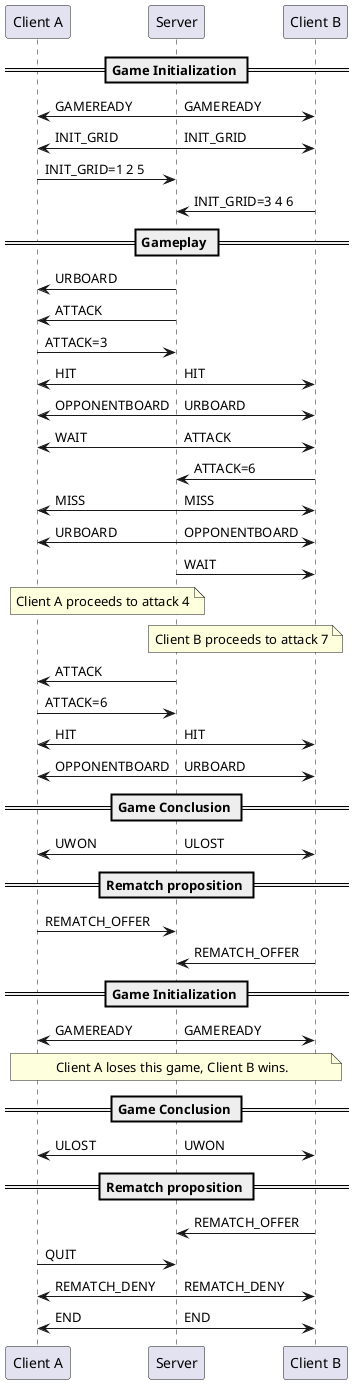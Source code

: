 @startuml
!pragma teoz true
participant "Client A" as CA
participant "Server" as S
participant "Client B" as CB

== Game Initialization ==

S -> CA: GAMEREADY
& S -> CB: GAMEREADY
S -> CA: INIT_GRID
& S -> CB: INIT_GRID
CA -> S: INIT_GRID=1 2 5
CB -> S: INIT_GRID=3 4 6

== Gameplay ==
S -> CA: URBOARD
S -> CA: ATTACK
CA -> S: ATTACK=3
S -> CA: HIT
& S -> CB: HIT
S -> CA: OPPONENTBOARD
& S -> CB: URBOARD
S -> CA: WAIT
& S -> CB: ATTACK
CB -> S: ATTACK=6
S -> CB: MISS
& S -> CA: MISS
S -> CB: OPPONENTBOARD
& S -> CA: URBOARD
S -> CB: WAIT
note over CA, S : Client A proceeds to attack 4
note over CB, S : Client B proceeds to attack 7
S -> CA: ATTACK
CA -> S: ATTACK=6
S -> CA: HIT
& S -> CB: HIT
S -> CA: OPPONENTBOARD
& S -> CB: URBOARD

== Game Conclusion ==
S -> CA: UWON
& S -> CB: ULOST

== Rematch proposition ==
CA -> S: REMATCH_OFFER
CB -> S: REMATCH_OFFER
== Game Initialization ==
S -> CA: GAMEREADY
& S -> CB: GAMEREADY
note over CA, CB: Client A loses this game, Client B wins.
== Game Conclusion ==
S -> CB: UWON
& S -> CA: ULOST
== Rematch proposition ==
CB -> S: REMATCH_OFFER
CA -> S: QUIT
S -> CA: REMATCH_DENY
& S -> CB: REMATCH_DENY
S -> CA: END
& S -> CB: END

@enduml
